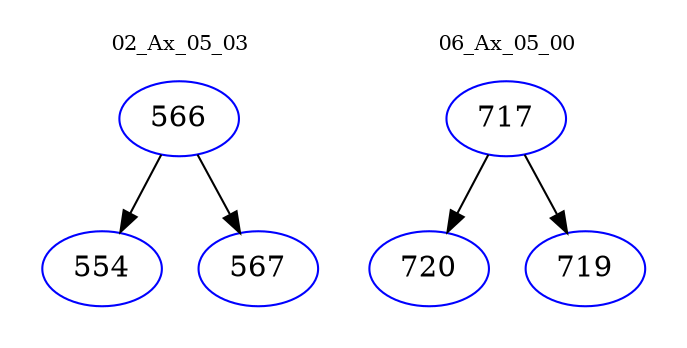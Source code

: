 digraph{
subgraph cluster_0 {
color = white
label = "02_Ax_05_03";
fontsize=10;
T0_566 [label="566", color="blue"]
T0_566 -> T0_554 [color="black"]
T0_554 [label="554", color="blue"]
T0_566 -> T0_567 [color="black"]
T0_567 [label="567", color="blue"]
}
subgraph cluster_1 {
color = white
label = "06_Ax_05_00";
fontsize=10;
T1_717 [label="717", color="blue"]
T1_717 -> T1_720 [color="black"]
T1_720 [label="720", color="blue"]
T1_717 -> T1_719 [color="black"]
T1_719 [label="719", color="blue"]
}
}
